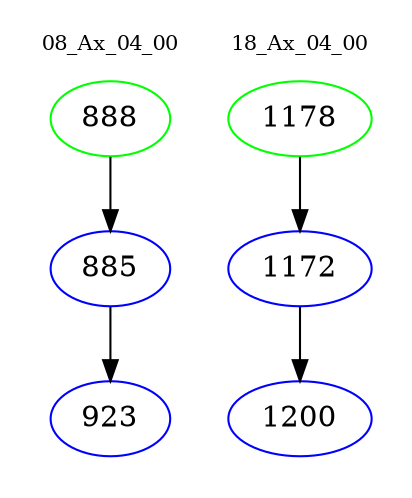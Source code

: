 digraph{
subgraph cluster_0 {
color = white
label = "08_Ax_04_00";
fontsize=10;
T0_888 [label="888", color="green"]
T0_888 -> T0_885 [color="black"]
T0_885 [label="885", color="blue"]
T0_885 -> T0_923 [color="black"]
T0_923 [label="923", color="blue"]
}
subgraph cluster_1 {
color = white
label = "18_Ax_04_00";
fontsize=10;
T1_1178 [label="1178", color="green"]
T1_1178 -> T1_1172 [color="black"]
T1_1172 [label="1172", color="blue"]
T1_1172 -> T1_1200 [color="black"]
T1_1200 [label="1200", color="blue"]
}
}
